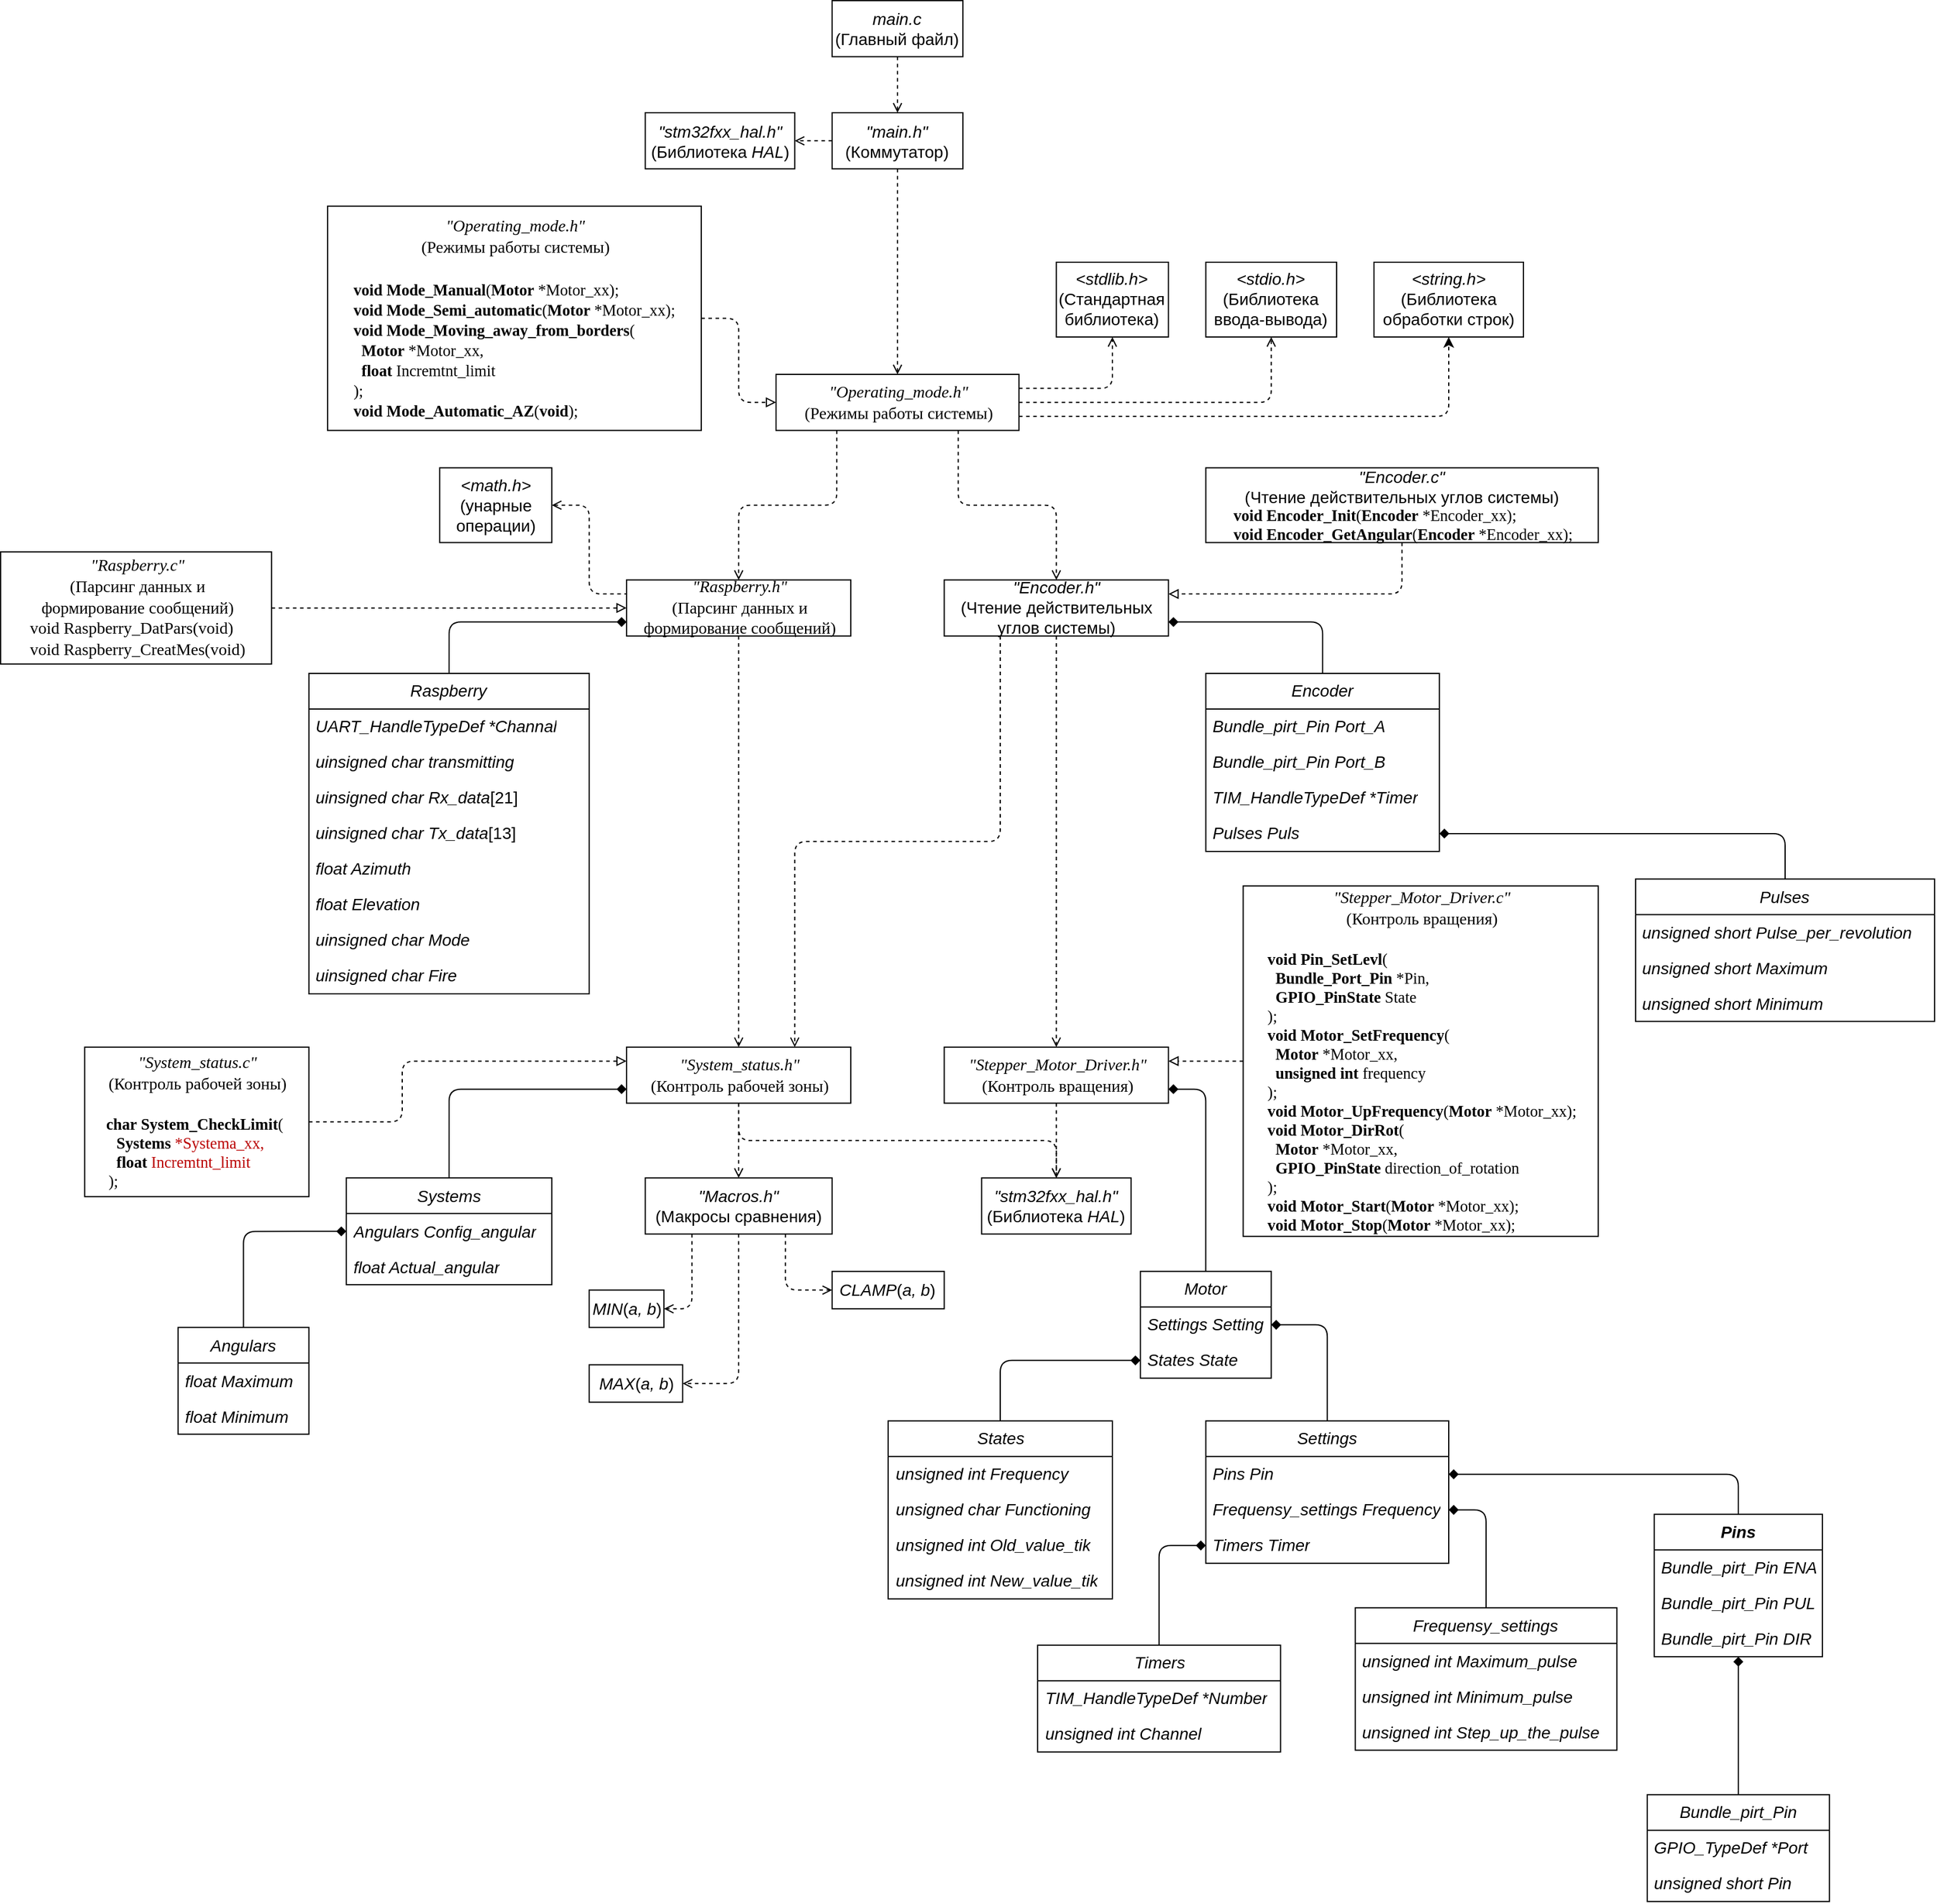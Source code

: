 <mxfile scale="1" border="0" disableSvgWarning="true">
    <diagram id="sN5C_xczEBkzS8yZAXxO" name="Страница — 1">
        <mxGraphModel dx="1212" dy="921" grid="1" gridSize="3.937" guides="1" tooltips="1" connect="1" arrows="1" fold="1" page="1" pageScale="1" pageWidth="3300" pageHeight="4681" background="none" math="0" shadow="0" adaptiveColors="auto">
            <root>
                <mxCell id="0"/>
                <mxCell id="1" parent="0"/>
                <mxCell id="228" style="edgeStyle=none;html=1;entryX=0.5;entryY=0;entryDx=0;entryDy=0;dashed=1;endArrow=open;endFill=0;" edge="1" parent="1" source="57" target="59">
                    <mxGeometry relative="1" as="geometry"/>
                </mxCell>
                <mxCell id="57" value="&lt;i&gt;main.c&lt;/i&gt;&lt;div&gt;(Главный файл)&lt;/div&gt;" style="rounded=0;whiteSpace=wrap;html=1;fontSize=14;fillColor=none;" parent="1" vertex="1">
                    <mxGeometry x="1606.3" y="1716.53" width="110.23" height="47.24" as="geometry"/>
                </mxCell>
                <mxCell id="226" value="" style="edgeStyle=none;html=1;dashed=1;endArrow=open;endFill=0;" edge="1" parent="1" source="59" target="80">
                    <mxGeometry relative="1" as="geometry"/>
                </mxCell>
                <mxCell id="227" style="edgeStyle=none;html=1;entryX=0.5;entryY=0;entryDx=0;entryDy=0;dashed=1;endArrow=open;endFill=0;" edge="1" parent="1" source="59" target="72">
                    <mxGeometry relative="1" as="geometry"/>
                </mxCell>
                <mxCell id="59" value="&lt;i&gt;&quot;main.h&quot;&lt;/i&gt;&lt;div&gt;(Коммутатор)&lt;/div&gt;" style="rounded=0;whiteSpace=wrap;html=1;fontSize=14;fillColor=none;" parent="1" vertex="1">
                    <mxGeometry x="1606.31" y="1811.02" width="110.23" height="47.24" as="geometry"/>
                </mxCell>
                <mxCell id="126" value="" style="edgeStyle=none;html=1;dashed=1;endArrow=open;endFill=0;" parent="1" source="62" target="89" edge="1">
                    <mxGeometry relative="1" as="geometry"/>
                </mxCell>
                <mxCell id="62" value="&lt;span style=&quot;padding: 0px 0px 0px 2px;&quot;&gt;&lt;span style=&quot;font-family: Consolas; white-space: pre;&quot;&gt;&lt;font style=&quot;color: rgb(0, 0, 0);&quot;&gt;&lt;i&gt;&quot;Stepper_Motor_Driver.h&quot;&lt;/i&gt;&lt;/font&gt;&lt;/span&gt;&lt;/span&gt;&lt;div&gt;&lt;span style=&quot;padding: 0px 0px 0px 2px;&quot;&gt;&lt;span style=&quot;font-family: Consolas; white-space: pre;&quot;&gt;&lt;font style=&quot;color: rgb(0, 0, 0);&quot;&gt;(Контроль вращения)&lt;/font&gt;&lt;/span&gt;&lt;/span&gt;&lt;/div&gt;" style="rounded=0;whiteSpace=wrap;html=1;fontSize=14;fontStyle=0;fillColor=none;" parent="1" vertex="1">
                    <mxGeometry x="1700.79" y="2598.42" width="188.97" height="47.24" as="geometry"/>
                </mxCell>
                <mxCell id="127" value="" style="edgeStyle=none;html=1;dashed=1;endArrow=open;endFill=0;" parent="1" source="64" target="62" edge="1">
                    <mxGeometry relative="1" as="geometry"/>
                </mxCell>
                <mxCell id="128" style="edgeStyle=orthogonalEdgeStyle;html=1;entryX=0.75;entryY=0;entryDx=0;entryDy=0;dashed=1;endArrow=open;endFill=0;exitX=0.25;exitY=1;exitDx=0;exitDy=0;" parent="1" source="64" target="68" edge="1">
                    <mxGeometry relative="1" as="geometry"/>
                </mxCell>
                <mxCell id="64" value="&lt;i&gt;&quot;Encoder.h&quot;&lt;/i&gt;&lt;div&gt;(Чтение действительных углов системы)&lt;/div&gt;" style="rounded=0;whiteSpace=wrap;html=1;fontSize=14;fillColor=none;" parent="1" vertex="1">
                    <mxGeometry x="1700.79" y="2204.72" width="188.98" height="47.24" as="geometry"/>
                </mxCell>
                <mxCell id="134" style="edgeStyle=orthogonalEdgeStyle;html=1;entryX=1;entryY=0.5;entryDx=0;entryDy=0;dashed=1;endArrow=open;endFill=0;exitX=0.25;exitY=1;exitDx=0;exitDy=0;" parent="1" source="66" target="131" edge="1">
                    <mxGeometry relative="1" as="geometry"/>
                </mxCell>
                <mxCell id="135" style="edgeStyle=orthogonalEdgeStyle;html=1;entryX=1;entryY=0.5;entryDx=0;entryDy=0;dashed=1;endArrow=open;endFill=0;" parent="1" source="66" target="132" edge="1">
                    <mxGeometry relative="1" as="geometry"/>
                </mxCell>
                <mxCell id="136" style="edgeStyle=orthogonalEdgeStyle;html=1;entryX=0;entryY=0.5;entryDx=0;entryDy=0;dashed=1;endArrow=open;endFill=0;exitX=0.75;exitY=1;exitDx=0;exitDy=0;" parent="1" source="66" target="133" edge="1">
                    <mxGeometry relative="1" as="geometry"/>
                </mxCell>
                <mxCell id="66" value="&lt;i&gt;&quot;Macros.h&quot;&lt;/i&gt;&lt;div&gt;(Макросы сравнения)&lt;/div&gt;" style="rounded=0;whiteSpace=wrap;html=1;fontSize=14;fillColor=none;" parent="1" vertex="1">
                    <mxGeometry x="1448.82" y="2708.65" width="157.48" height="47.25" as="geometry"/>
                </mxCell>
                <mxCell id="124" value="" style="edgeStyle=none;html=1;dashed=1;endArrow=open;endFill=0;" parent="1" source="68" target="66" edge="1">
                    <mxGeometry relative="1" as="geometry"/>
                </mxCell>
                <mxCell id="125" style="edgeStyle=orthogonalEdgeStyle;html=1;entryX=0.5;entryY=0;entryDx=0;entryDy=0;dashed=1;endArrow=open;endFill=0;exitX=0.5;exitY=1;exitDx=0;exitDy=0;" parent="1" source="68" target="89" edge="1">
                    <mxGeometry relative="1" as="geometry"/>
                </mxCell>
                <mxCell id="68" value="&lt;span style=&quot;padding: 0px 0px 0px 2px;&quot;&gt;&lt;span style=&quot;font-family: Consolas; white-space: pre;&quot;&gt;&lt;font style=&quot;color: rgb(0, 0, 0);&quot;&gt;&lt;i&gt;&quot;System_status.h&quot;&lt;/i&gt;&lt;/font&gt;&lt;/span&gt;&lt;/span&gt;&lt;div&gt;&lt;span style=&quot;padding: 0px 0px 0px 2px;&quot;&gt;&lt;span style=&quot;font-family: Consolas; white-space: pre;&quot;&gt;&lt;font style=&quot;color: rgb(0, 0, 0);&quot;&gt;(Контроль рабочей зоны)&lt;/font&gt;&lt;/span&gt;&lt;/span&gt;&lt;/div&gt;" style="rounded=0;whiteSpace=wrap;html=1;fontSize=14;fontStyle=0;fillColor=none;" parent="1" vertex="1">
                    <mxGeometry x="1433.07" y="2598.42" width="188.98" height="47.24" as="geometry"/>
                </mxCell>
                <mxCell id="122" value="" style="edgeStyle=none;html=1;dashed=1;endArrow=open;endFill=0;" parent="1" source="70" target="68" edge="1">
                    <mxGeometry relative="1" as="geometry"/>
                </mxCell>
                <mxCell id="70" value="&lt;span style=&quot;padding: 0px 0px 0px 2px;&quot;&gt;&lt;span style=&quot;font-family: Consolas; white-space: pre;&quot;&gt;&lt;font style=&quot;color: rgb(0, 0, 0);&quot;&gt;&lt;i&gt;&quot;Raspberry.h&quot;&lt;/i&gt;&lt;/font&gt;&lt;/span&gt;&lt;/span&gt;&lt;div&gt;&lt;span style=&quot;padding: 0px 0px 0px 2px;&quot;&gt;&lt;span style=&quot;font-family: Consolas; white-space: pre;&quot;&gt;&lt;font style=&quot;color: rgb(0, 0, 0);&quot;&gt;(Парсинг данных и&lt;/font&gt;&lt;/span&gt;&lt;/span&gt;&lt;/div&gt;&lt;div&gt;&lt;span style=&quot;padding: 0px 0px 0px 2px;&quot;&gt;&lt;span style=&quot;font-family: Consolas; white-space: pre;&quot;&gt;&lt;font style=&quot;color: rgb(0, 0, 0);&quot;&gt;формирование сообщений)&lt;/font&gt;&lt;/span&gt;&lt;/span&gt;&lt;/div&gt;" style="rounded=0;whiteSpace=wrap;html=1;fontSize=14;fontStyle=0;fillColor=none;" parent="1" vertex="1">
                    <mxGeometry x="1433.08" y="2204.72" width="188.97" height="47.24" as="geometry"/>
                </mxCell>
                <mxCell id="220" style="edgeStyle=orthogonalEdgeStyle;html=1;exitX=0.75;exitY=1;exitDx=0;exitDy=0;entryX=0.5;entryY=0;entryDx=0;entryDy=0;dashed=1;endArrow=open;endFill=0;" edge="1" parent="1" source="72" target="64">
                    <mxGeometry relative="1" as="geometry"/>
                </mxCell>
                <mxCell id="221" style="edgeStyle=orthogonalEdgeStyle;html=1;entryX=0.5;entryY=1;entryDx=0;entryDy=0;dashed=1;endArrow=open;endFill=0;" edge="1" parent="1" source="72" target="75">
                    <mxGeometry relative="1" as="geometry"/>
                </mxCell>
                <mxCell id="222" style="edgeStyle=orthogonalEdgeStyle;html=1;exitX=1;exitY=0.25;exitDx=0;exitDy=0;entryX=0.5;entryY=1;entryDx=0;entryDy=0;dashed=1;endArrow=open;endFill=0;" edge="1" parent="1" source="72" target="74">
                    <mxGeometry relative="1" as="geometry"/>
                </mxCell>
                <mxCell id="223" style="edgeStyle=orthogonalEdgeStyle;html=1;exitX=1;exitY=0.75;exitDx=0;exitDy=0;entryX=0.5;entryY=1;entryDx=0;entryDy=0;dashed=1;" edge="1" parent="1" source="72" target="76">
                    <mxGeometry relative="1" as="geometry"/>
                </mxCell>
                <mxCell id="72" value="&lt;span style=&quot;padding: 0px 0px 0px 2px;&quot;&gt;&lt;span style=&quot;font-family: Consolas; white-space: pre;&quot;&gt;&lt;font style=&quot;color: rgb(0, 0, 0);&quot;&gt;&lt;i&gt;&quot;Operating_mode.h&quot;&lt;/i&gt;&lt;/font&gt;&lt;/span&gt;&lt;/span&gt;&lt;div&gt;&lt;span style=&quot;padding: 0px 0px 0px 2px;&quot;&gt;&lt;span style=&quot;font-family: Consolas; white-space: pre;&quot;&gt;&lt;font style=&quot;color: rgb(0, 0, 0);&quot;&gt;(Режимы работы системы)&lt;/font&gt;&lt;/span&gt;&lt;/span&gt;&lt;/div&gt;" style="rounded=0;whiteSpace=wrap;html=1;fontSize=14;fontStyle=0;fillColor=none;" parent="1" vertex="1">
                    <mxGeometry x="1559.05" y="2031.49" width="204.73" height="47.24" as="geometry"/>
                </mxCell>
                <mxCell id="74" value="&lt;i&gt;&amp;lt;stdlib.h&amp;gt;&lt;/i&gt;&lt;div&gt;(Стандартная библиотека)&lt;/div&gt;" style="rounded=0;whiteSpace=wrap;html=1;fontSize=14;fillColor=none;" parent="1" vertex="1">
                    <mxGeometry x="1795.27" y="1937.0" width="94.49" height="62.99" as="geometry"/>
                </mxCell>
                <mxCell id="75" value="&lt;i&gt;&amp;lt;stdio.h&amp;gt;&lt;/i&gt;&lt;div&gt;(Библиотека ввода-вывода)&lt;/div&gt;" style="rounded=0;whiteSpace=wrap;html=1;fontSize=14;fillColor=none;" parent="1" vertex="1">
                    <mxGeometry x="1921.26" y="1937.0" width="110.24" height="62.99" as="geometry"/>
                </mxCell>
                <mxCell id="76" value="&lt;i&gt;&amp;lt;string.h&amp;gt;&lt;/i&gt;&lt;div&gt;(Библиотека обработки строк)&lt;/div&gt;" style="rounded=0;whiteSpace=wrap;html=1;fontSize=14;fillColor=none;" parent="1" vertex="1">
                    <mxGeometry x="2062.99" y="1937.0" width="125.98" height="62.99" as="geometry"/>
                </mxCell>
                <mxCell id="80" value="&lt;i&gt;&quot;stm32fxx_hal.h&quot;&lt;/i&gt;&lt;div&gt;(Библиотека &lt;i&gt;HAL&lt;/i&gt;)&lt;/div&gt;" style="rounded=0;whiteSpace=wrap;html=1;fontSize=14;fillColor=none;" parent="1" vertex="1">
                    <mxGeometry x="1448.82" y="1811.02" width="125.98" height="47.24" as="geometry"/>
                </mxCell>
                <mxCell id="89" value="&lt;i&gt;&quot;stm32fxx_hal.h&quot;&lt;/i&gt;&lt;div&gt;(Библиотека &lt;i&gt;HAL&lt;/i&gt;)&lt;/div&gt;" style="rounded=0;whiteSpace=wrap;html=1;fontSize=14;fillColor=none;" parent="1" vertex="1">
                    <mxGeometry x="1732.29" y="2708.66" width="125.98" height="47.24" as="geometry"/>
                </mxCell>
                <mxCell id="103" style="edgeStyle=orthogonalEdgeStyle;html=1;entryX=0;entryY=0.25;entryDx=0;entryDy=0;dashed=1;startArrow=open;startFill=0;endArrow=none;endFill=0;" parent="1" source="102" target="70" edge="1">
                    <mxGeometry relative="1" as="geometry"/>
                </mxCell>
                <mxCell id="102" value="&lt;i&gt;&amp;lt;math.h&amp;gt;&lt;/i&gt;&lt;div&gt;(унарные операции)&lt;/div&gt;" style="rounded=0;whiteSpace=wrap;html=1;fontSize=14;fillColor=none;" parent="1" vertex="1">
                    <mxGeometry x="1275.59" y="2110.23" width="94.49" height="62.99" as="geometry"/>
                </mxCell>
                <mxCell id="112" style="edgeStyle=orthogonalEdgeStyle;html=1;entryX=0;entryY=0.75;entryDx=0;entryDy=0;exitX=0.5;exitY=0;exitDx=0;exitDy=0;endArrow=diamond;endFill=1;" parent="1" source="107" target="68" edge="1">
                    <mxGeometry relative="1" as="geometry"/>
                </mxCell>
                <mxCell id="107" value="&lt;i&gt;Systems&lt;/i&gt;" style="swimlane;fontStyle=0;childLayout=stackLayout;horizontal=1;startSize=30;horizontalStack=0;resizeParent=1;resizeParentMax=0;resizeLast=0;collapsible=1;marginBottom=0;whiteSpace=wrap;html=1;fontSize=14;fillColor=none;" parent="1" vertex="1">
                    <mxGeometry x="1196.85" y="2708.66" width="173.23" height="90" as="geometry">
                        <mxRectangle x="1212.6" y="2440.94" width="94.488" height="31.496" as="alternateBounds"/>
                    </mxGeometry>
                </mxCell>
                <mxCell id="108" value="Angulars Config_angular" style="text;strokeColor=none;fillColor=none;align=left;verticalAlign=middle;spacingLeft=4;spacingRight=4;overflow=hidden;points=[[0,0.5],[1,0.5]];portConstraint=eastwest;rotatable=0;whiteSpace=wrap;html=1;fontSize=14;fontStyle=2" parent="107" vertex="1">
                    <mxGeometry y="30" width="173.23" height="30" as="geometry"/>
                </mxCell>
                <mxCell id="109" value="float Actual_angular" style="text;strokeColor=none;fillColor=none;align=left;verticalAlign=middle;spacingLeft=4;spacingRight=4;overflow=hidden;points=[[0,0.5],[1,0.5]];portConstraint=eastwest;rotatable=0;whiteSpace=wrap;html=1;fontSize=14;fontStyle=2" parent="107" vertex="1">
                    <mxGeometry y="60" width="173.23" height="30" as="geometry"/>
                </mxCell>
                <mxCell id="171" style="edgeStyle=orthogonalEdgeStyle;html=1;entryX=0;entryY=0.5;entryDx=0;entryDy=0;endArrow=diamond;endFill=1;exitX=0.5;exitY=0;exitDx=0;exitDy=0;" edge="1" parent="1" source="113" target="107">
                    <mxGeometry relative="1" as="geometry"/>
                </mxCell>
                <mxCell id="113" value="&lt;i&gt;Angulars&lt;/i&gt;" style="swimlane;fontStyle=0;childLayout=stackLayout;horizontal=1;startSize=30;horizontalStack=0;resizeParent=1;resizeParentMax=0;resizeLast=0;collapsible=1;marginBottom=0;whiteSpace=wrap;html=1;fontSize=14;fillColor=none;" parent="1" vertex="1">
                    <mxGeometry x="1055.11" y="2834.64" width="110.23" height="90" as="geometry">
                        <mxRectangle x="1070.86" y="2440.94" width="94.488" height="31.496" as="alternateBounds"/>
                    </mxGeometry>
                </mxCell>
                <mxCell id="114" value="float Maximum" style="text;strokeColor=none;fillColor=none;align=left;verticalAlign=middle;spacingLeft=4;spacingRight=4;overflow=hidden;points=[[0,0.5],[1,0.5]];portConstraint=eastwest;rotatable=0;whiteSpace=wrap;html=1;fontSize=14;fontStyle=2" parent="113" vertex="1">
                    <mxGeometry y="30" width="110.23" height="30" as="geometry"/>
                </mxCell>
                <mxCell id="115" value="float Minimum" style="text;strokeColor=none;fillColor=none;align=left;verticalAlign=middle;spacingLeft=4;spacingRight=4;overflow=hidden;points=[[0,0.5],[1,0.5]];portConstraint=eastwest;rotatable=0;whiteSpace=wrap;html=1;fontSize=14;fontStyle=2" parent="113" vertex="1">
                    <mxGeometry y="60" width="110.23" height="30" as="geometry"/>
                </mxCell>
                <mxCell id="121" style="edgeStyle=orthogonalEdgeStyle;html=1;entryX=0;entryY=0.25;entryDx=0;entryDy=0;dashed=1;endArrow=block;endFill=0;" parent="1" source="120" target="68" edge="1">
                    <mxGeometry relative="1" as="geometry">
                        <Array as="points">
                            <mxPoint x="1244" y="2661"/>
                            <mxPoint x="1244" y="2610"/>
                        </Array>
                    </mxGeometry>
                </mxCell>
                <mxCell id="120" value="&lt;span style=&quot;padding: 0px 0px 0px 2px;&quot;&gt;&lt;span style=&quot;font-family: Consolas; white-space: pre;&quot;&gt;&lt;font style=&quot;color: rgb(0, 0, 0);&quot;&gt;&lt;i&gt;&quot;System_status.c&quot;&lt;/i&gt;&lt;/font&gt;&lt;/span&gt;&lt;/span&gt;&lt;div&gt;&lt;span style=&quot;padding: 0px 0px 0px 2px;&quot;&gt;&lt;span style=&quot;font-family: Consolas; white-space: pre;&quot;&gt;&lt;font style=&quot;color: rgb(0, 0, 0);&quot;&gt;(Контроль рабочей зоны)&lt;/font&gt;&lt;/span&gt;&lt;/span&gt;&lt;/div&gt;&lt;div&gt;&lt;span style=&quot;padding: 0px 0px 0px 2px;&quot;&gt;&lt;div style=&quot;font-size: 12px; text-align: justify;&quot;&gt;&lt;span style=&quot;font-family: Consolas; font-size: 10pt; white-space: pre; background-color: transparent; font-weight: bold;&quot;&gt;char&lt;/span&gt;&lt;span style=&quot;font-family: Consolas; font-size: 10pt; white-space: pre; background-color: transparent;&quot;&gt; &lt;/span&gt;&lt;span style=&quot;font-family: Consolas; font-size: 10pt; white-space: pre; background-color: transparent; font-weight: bold;&quot;&gt;System_CheckLimit&lt;/span&gt;&lt;span style=&quot;font-family: Consolas; font-size: 10pt; white-space: pre; background-color: transparent;&quot;&gt;(&lt;/span&gt;&lt;/div&gt;&lt;div style=&quot;font-size: 12px; text-align: justify;&quot;&gt;&lt;span style=&quot;padding: 0px 0px 0px 2px;&quot;&gt;&lt;span style=&quot;font-family: Consolas; font-size: 10pt; white-space: pre;&quot;&gt;&lt;font style=&quot;color: rgb(0, 0, 0);&quot;&gt;&lt;font color=&quot;#000000&quot;&gt;  &lt;/font&gt;&lt;span style=&quot;color: light-dark(rgb(0, 0, 0), rgb(237, 237, 237)); font-weight: bold;&quot;&gt;Systems&lt;/span&gt;&lt;font color=&quot;rgba(0, 0, 0, 0)&quot;&gt; *Systema_xx,&lt;/font&gt;&lt;/font&gt;&lt;/span&gt;&lt;/span&gt;&lt;/div&gt;&lt;div style=&quot;font-size: 12px; text-align: justify;&quot;&gt;&lt;span style=&quot;padding: 0px 0px 0px 2px;&quot;&gt;&lt;span style=&quot;font-family: Consolas; font-size: 10pt; white-space: pre;&quot;&gt;&lt;font style=&quot;color: rgb(0, 0, 0);&quot;&gt;&lt;font color=&quot;#000000&quot;&gt;  &lt;/font&gt;&lt;span style=&quot;color: light-dark(rgb(0, 0, 0), rgb(237, 237, 237)); font-weight: bold;&quot;&gt;float&lt;/span&gt;&lt;font color=&quot;rgba(0, 0, 0, 0)&quot;&gt; Incremtnt_limit&lt;/font&gt;&lt;/font&gt;&lt;/span&gt;&lt;/span&gt;&lt;/div&gt;&lt;div style=&quot;font-size: 12px; text-align: justify;&quot;&gt;&lt;span style=&quot;padding: 0px 0px 0px 2px;&quot;&gt;&lt;span style=&quot;font-family: Consolas; font-size: 10pt; white-space: pre;&quot;&gt;&lt;font style=&quot;color: rgb(0, 0, 0);&quot;&gt;);&lt;/font&gt;&lt;/span&gt;&lt;/span&gt;&lt;/div&gt;&lt;/span&gt;&lt;/div&gt;" style="rounded=0;whiteSpace=wrap;html=1;fontSize=14;fontStyle=0;fillColor=none;" parent="1" vertex="1">
                    <mxGeometry x="976.36" y="2598.42" width="188.98" height="125.99" as="geometry"/>
                </mxCell>
                <mxCell id="131" value="&lt;i&gt;MIN&lt;/i&gt;(&lt;i&gt;a, b&lt;/i&gt;)" style="rounded=0;whiteSpace=wrap;html=1;fontSize=14;fillColor=none;" parent="1" vertex="1">
                    <mxGeometry x="1401.57" y="2803.15" width="63" height="31.49" as="geometry"/>
                </mxCell>
                <mxCell id="132" value="&lt;i&gt;MAX&lt;/i&gt;(&lt;i&gt;a, b&lt;/i&gt;)" style="rounded=0;whiteSpace=wrap;html=1;fontSize=14;fillColor=none;" parent="1" vertex="1">
                    <mxGeometry x="1401.58" y="2866.14" width="78.73" height="31.49" as="geometry"/>
                </mxCell>
                <mxCell id="133" value="&lt;i&gt;CLAMP&lt;/i&gt;(&lt;i&gt;a, b&lt;/i&gt;)" style="rounded=0;whiteSpace=wrap;html=1;fontSize=14;fillColor=none;" parent="1" vertex="1">
                    <mxGeometry x="1606.31" y="2787.4" width="94.48" height="31.49" as="geometry"/>
                </mxCell>
                <mxCell id="138" style="edgeStyle=orthogonalEdgeStyle;html=1;entryX=1;entryY=0.25;entryDx=0;entryDy=0;dashed=1;endArrow=block;endFill=0;exitX=0;exitY=0.5;exitDx=0;exitDy=0;" parent="1" source="137" target="62" edge="1">
                    <mxGeometry relative="1" as="geometry"/>
                </mxCell>
                <mxCell id="137" value="&lt;span style=&quot;padding: 0px 0px 0px 2px;&quot;&gt;&lt;span style=&quot;font-family: Consolas; white-space: pre;&quot;&gt;&lt;font style=&quot;color: rgb(0, 0, 0);&quot;&gt;&lt;i style=&quot;&quot;&gt;&quot;Stepper_Motor_Driver.c&quot;&lt;/i&gt;&lt;/font&gt;&lt;/span&gt;&lt;/span&gt;&lt;div&gt;&lt;span style=&quot;padding: 0px 0px 0px 2px;&quot;&gt;&lt;span style=&quot;font-family: Consolas; white-space: pre;&quot;&gt;&lt;font style=&quot;color: rgb(0, 0, 0);&quot;&gt;(Контроль вращения)&lt;/font&gt;&lt;/span&gt;&lt;/span&gt;&lt;/div&gt;&lt;div&gt;&lt;span style=&quot;padding: 0px 0px 0px 2px;&quot;&gt;&lt;div style=&quot;padding: 0px 0px 0px 2px;&quot;&gt;&lt;div style=&quot;font-family: Consolas; font-size: 10pt; white-space: pre;&quot;&gt;&lt;font style=&quot;color: rgb(0, 0, 0);&quot;&gt;&lt;p style=&quot;text-align: justify; margin: 0px;&quot;&gt;&lt;span style=&quot;font-weight: bold;&quot;&gt;void&lt;/span&gt; &lt;span style=&quot;font-weight: bold;&quot;&gt;Pin_SetLevl&lt;/span&gt;(&lt;/p&gt;&lt;p style=&quot;text-align: justify; margin: 0px;&quot;&gt;&lt;span style=&quot;font-weight: bold;&quot;&gt;  Bundle_Port_Pin&lt;/span&gt; *Pin,&lt;/p&gt;&lt;p style=&quot;text-align: justify; margin: 0px;&quot;&gt;  &lt;span style=&quot;font-weight: bold;&quot;&gt;GPIO_PinState&lt;/span&gt; State&lt;/p&gt;&lt;p style=&quot;text-align: justify; margin: 0px;&quot;&gt;);&lt;/p&gt;&lt;p style=&quot;text-align: justify; margin: 0px;&quot;&gt;&lt;span style=&quot;font-size: 10pt; font-weight: bold;&quot;&gt;void&lt;/span&gt;&lt;span style=&quot;font-size: 10pt;&quot;&gt; &lt;/span&gt;&lt;span style=&quot;font-size: 10pt; font-weight: bold;&quot;&gt;Motor_SetFrequency&lt;/span&gt;&lt;span style=&quot;font-size: 10pt;&quot;&gt;(&lt;/span&gt;&lt;/p&gt;&lt;p style=&quot;text-align: justify; margin: 0px;&quot;&gt;&lt;span style=&quot;font-size: 10pt; font-weight: bold;&quot;&gt;  Motor&lt;/span&gt;&lt;span style=&quot;font-size: 10pt;&quot;&gt; *Motor_xx,&lt;/span&gt;&lt;/p&gt;&lt;p style=&quot;text-align: justify; margin: 0px;&quot;&gt;&lt;span style=&quot;font-size: 10pt;&quot;&gt;  &lt;/span&gt;&lt;span style=&quot;font-size: 10pt; font-weight: bold;&quot;&gt;unsigned&lt;/span&gt;&lt;span style=&quot;font-size: 10pt;&quot;&gt; &lt;/span&gt;&lt;span style=&quot;font-size: 10pt; font-weight: bold;&quot;&gt;int&lt;/span&gt;&lt;span style=&quot;font-size: 10pt;&quot;&gt; frequency&lt;/span&gt;&lt;/p&gt;&lt;p style=&quot;text-align: justify; margin: 0px;&quot;&gt;&lt;span style=&quot;font-size: 10pt;&quot;&gt;);&lt;/span&gt;&lt;/p&gt;&lt;p style=&quot;text-align: justify; margin: 0px;&quot;&gt;&lt;span style=&quot;font-weight: bold;&quot;&gt;void&lt;/span&gt; &lt;span style=&quot;font-weight: bold;&quot;&gt;Motor_UpFrequency&lt;/span&gt;(&lt;span style=&quot;font-weight: bold;&quot;&gt;Motor&lt;/span&gt; *Motor_xx);&lt;/p&gt;&lt;p style=&quot;text-align: justify; margin: 0px;&quot;&gt;&lt;span style=&quot;font-weight: bold;&quot;&gt;void&lt;/span&gt; &lt;span style=&quot;font-weight: bold;&quot;&gt;Motor_DirRot&lt;/span&gt;(&lt;/p&gt;&lt;p style=&quot;text-align: justify; margin: 0px;&quot;&gt;&lt;span style=&quot;font-weight: bold;&quot;&gt;  Motor&lt;/span&gt; *Motor_xx,&lt;/p&gt;&lt;p style=&quot;text-align: justify; margin: 0px;&quot;&gt;  &lt;span style=&quot;font-weight: bold;&quot;&gt;GPIO_PinState&lt;/span&gt; direction_of_rotation&lt;/p&gt;&lt;p style=&quot;text-align: justify; margin: 0px;&quot;&gt;);&lt;/p&gt;&lt;p style=&quot;text-align: justify; margin: 0px;&quot;&gt;&lt;span style=&quot;font-weight: bold;&quot;&gt;void&lt;/span&gt; &lt;span style=&quot;font-weight: bold;&quot;&gt;Motor_Start&lt;/span&gt;(&lt;span style=&quot;font-weight: bold;&quot;&gt;Motor&lt;/span&gt; *Motor_xx);&lt;/p&gt;&lt;p style=&quot;text-align: justify; margin: 0px;&quot;&gt;&lt;span style=&quot;font-weight: bold;&quot;&gt;void&lt;/span&gt; &lt;span style=&quot;font-weight: bold;&quot;&gt;Motor_Stop&lt;/span&gt;(&lt;span style=&quot;font-weight: bold;&quot;&gt;Motor&lt;/span&gt; *Motor_xx);&lt;/p&gt;&lt;/font&gt;&lt;/div&gt;&lt;/div&gt;&lt;/span&gt;&lt;/div&gt;" style="rounded=0;whiteSpace=wrap;html=1;fontSize=14;fontStyle=0;labelBackgroundColor=none;fillColor=none;" parent="1" vertex="1">
                    <mxGeometry x="1952.75" y="2462.6" width="299.21" height="295.28" as="geometry"/>
                </mxCell>
                <mxCell id="142" style="edgeStyle=orthogonalEdgeStyle;html=1;entryX=1;entryY=0.75;entryDx=0;entryDy=0;endArrow=diamond;endFill=1;" parent="1" source="139" target="62" edge="1">
                    <mxGeometry relative="1" as="geometry"/>
                </mxCell>
                <mxCell id="139" value="&lt;i&gt;Motor&lt;/i&gt;" style="swimlane;fontStyle=0;childLayout=stackLayout;horizontal=1;startSize=30;horizontalStack=0;resizeParent=1;resizeParentMax=0;resizeLast=0;collapsible=1;marginBottom=0;whiteSpace=wrap;html=1;fontSize=14;fillColor=none;" parent="1" vertex="1">
                    <mxGeometry x="1866.14" y="2787.4" width="110.23" height="90" as="geometry"/>
                </mxCell>
                <mxCell id="140" value="Settings Setting" style="text;strokeColor=none;fillColor=none;align=left;verticalAlign=middle;spacingLeft=4;spacingRight=4;overflow=hidden;points=[[0,0.5],[1,0.5]];portConstraint=eastwest;rotatable=0;whiteSpace=wrap;html=1;fontSize=14;fontStyle=2" parent="139" vertex="1">
                    <mxGeometry y="30" width="110.23" height="30" as="geometry"/>
                </mxCell>
                <mxCell id="141" value="States State" style="text;strokeColor=none;fillColor=none;align=left;verticalAlign=middle;spacingLeft=4;spacingRight=4;overflow=hidden;points=[[0,0.5],[1,0.5]];portConstraint=eastwest;rotatable=0;whiteSpace=wrap;html=1;fontSize=14;fontStyle=2" parent="139" vertex="1">
                    <mxGeometry y="60" width="110.23" height="30" as="geometry"/>
                </mxCell>
                <mxCell id="172" style="edgeStyle=orthogonalEdgeStyle;html=1;entryX=0;entryY=0.5;entryDx=0;entryDy=0;endArrow=diamond;endFill=1;" edge="1" parent="1" source="145" target="141">
                    <mxGeometry relative="1" as="geometry"/>
                </mxCell>
                <mxCell id="145" value="&lt;i&gt;States&lt;/i&gt;" style="swimlane;fontStyle=0;childLayout=stackLayout;horizontal=1;startSize=30;horizontalStack=0;resizeParent=1;resizeParentMax=0;resizeLast=0;collapsible=1;marginBottom=0;whiteSpace=wrap;html=1;fontSize=14;fillColor=none;" parent="1" vertex="1">
                    <mxGeometry x="1653.54" y="2913.38" width="188.97" height="150" as="geometry">
                        <mxRectangle x="2025.58" y="2673.22" width="78.74" height="31.496" as="alternateBounds"/>
                    </mxGeometry>
                </mxCell>
                <mxCell id="146" value="unsigned int Frequency" style="text;strokeColor=none;fillColor=none;align=left;verticalAlign=middle;spacingLeft=4;spacingRight=4;overflow=hidden;points=[[0,0.5],[1,0.5]];portConstraint=eastwest;rotatable=0;whiteSpace=wrap;html=1;fontSize=14;fontStyle=2" parent="145" vertex="1">
                    <mxGeometry y="30" width="188.97" height="30" as="geometry"/>
                </mxCell>
                <mxCell id="147" value="unsigned char Functioning" style="text;strokeColor=none;fillColor=none;align=left;verticalAlign=middle;spacingLeft=4;spacingRight=4;overflow=hidden;points=[[0,0.5],[1,0.5]];portConstraint=eastwest;rotatable=0;whiteSpace=wrap;html=1;fontSize=14;fontStyle=2" parent="145" vertex="1">
                    <mxGeometry y="60" width="188.97" height="30" as="geometry"/>
                </mxCell>
                <mxCell id="149" value="unsigned int Old_value_tik" style="text;strokeColor=none;fillColor=none;align=left;verticalAlign=middle;spacingLeft=4;spacingRight=4;overflow=hidden;points=[[0,0.5],[1,0.5]];portConstraint=eastwest;rotatable=0;whiteSpace=wrap;html=1;fontSize=14;fontStyle=2" parent="145" vertex="1">
                    <mxGeometry y="90" width="188.97" height="30" as="geometry"/>
                </mxCell>
                <mxCell id="150" value="&lt;span style=&quot;color: rgb(0, 0, 0);&quot;&gt;unsigned int New_value_tik&lt;/span&gt;" style="text;strokeColor=none;fillColor=none;align=left;verticalAlign=middle;spacingLeft=4;spacingRight=4;overflow=hidden;points=[[0,0.5],[1,0.5]];portConstraint=eastwest;rotatable=0;whiteSpace=wrap;html=1;fontSize=14;fontStyle=2" parent="145" vertex="1">
                    <mxGeometry y="120" width="188.97" height="30" as="geometry"/>
                </mxCell>
                <mxCell id="157" style="edgeStyle=orthogonalEdgeStyle;html=1;entryX=1;entryY=0.5;entryDx=0;entryDy=0;endArrow=diamond;endFill=1;" parent="1" source="152" target="140" edge="1">
                    <mxGeometry relative="1" as="geometry"/>
                </mxCell>
                <mxCell id="152" value="&lt;i&gt;Settings&lt;/i&gt;" style="swimlane;fontStyle=0;childLayout=stackLayout;horizontal=1;startSize=30;horizontalStack=0;resizeParent=1;resizeParentMax=0;resizeLast=0;collapsible=1;marginBottom=0;whiteSpace=wrap;html=1;fontSize=14;fillColor=none;" parent="1" vertex="1">
                    <mxGeometry x="1921.26" y="2913.38" width="204.72" height="120" as="geometry"/>
                </mxCell>
                <mxCell id="153" value="Pins Pin" style="text;strokeColor=none;fillColor=none;align=left;verticalAlign=middle;spacingLeft=4;spacingRight=4;overflow=hidden;points=[[0,0.5],[1,0.5]];portConstraint=eastwest;rotatable=0;whiteSpace=wrap;html=1;fontSize=14;fontStyle=2" parent="152" vertex="1">
                    <mxGeometry y="30" width="204.72" height="30" as="geometry"/>
                </mxCell>
                <mxCell id="154" value="Frequensy_settings Frequency" style="text;strokeColor=none;fillColor=none;align=left;verticalAlign=middle;spacingLeft=4;spacingRight=4;overflow=hidden;points=[[0,0.5],[1,0.5]];portConstraint=eastwest;rotatable=0;whiteSpace=wrap;html=1;fontSize=14;fontStyle=2" parent="152" vertex="1">
                    <mxGeometry y="60" width="204.72" height="30" as="geometry"/>
                </mxCell>
                <mxCell id="155" value="Timers Timer" style="text;strokeColor=none;fillColor=none;align=left;verticalAlign=middle;spacingLeft=4;spacingRight=4;overflow=hidden;points=[[0,0.5],[1,0.5]];portConstraint=eastwest;rotatable=0;whiteSpace=wrap;html=1;fontSize=14;fontStyle=2" parent="152" vertex="1">
                    <mxGeometry y="90" width="204.72" height="30" as="geometry"/>
                </mxCell>
                <mxCell id="173" style="edgeStyle=orthogonalEdgeStyle;html=1;entryX=0;entryY=0.5;entryDx=0;entryDy=0;endArrow=diamond;endFill=1;" edge="1" parent="1" source="158" target="155">
                    <mxGeometry relative="1" as="geometry"/>
                </mxCell>
                <mxCell id="158" value="&lt;i&gt;Timers&lt;/i&gt;" style="swimlane;fontStyle=0;childLayout=stackLayout;horizontal=1;startSize=30;horizontalStack=0;resizeParent=1;resizeParentMax=0;resizeLast=0;collapsible=1;marginBottom=0;whiteSpace=wrap;html=1;fontSize=14;fillColor=none;" parent="1" vertex="1">
                    <mxGeometry x="1779.52" y="3102.36" width="204.72" height="90" as="geometry"/>
                </mxCell>
                <mxCell id="159" value="TIM_HandleTypeDef *Number" style="text;strokeColor=none;fillColor=none;align=left;verticalAlign=middle;spacingLeft=4;spacingRight=4;overflow=hidden;points=[[0,0.5],[1,0.5]];portConstraint=eastwest;rotatable=0;whiteSpace=wrap;html=1;fontSize=14;fontStyle=2" parent="158" vertex="1">
                    <mxGeometry y="30" width="204.72" height="30" as="geometry"/>
                </mxCell>
                <mxCell id="160" value="unsigned int Channel" style="text;strokeColor=none;fillColor=none;align=left;verticalAlign=middle;spacingLeft=4;spacingRight=4;overflow=hidden;points=[[0,0.5],[1,0.5]];portConstraint=eastwest;rotatable=0;whiteSpace=wrap;html=1;fontSize=14;fontStyle=2" parent="158" vertex="1">
                    <mxGeometry y="60" width="204.72" height="30" as="geometry"/>
                </mxCell>
                <mxCell id="174" style="edgeStyle=orthogonalEdgeStyle;html=1;entryX=1;entryY=0.5;entryDx=0;entryDy=0;endArrow=diamond;endFill=1;" edge="1" parent="1" source="163" target="154">
                    <mxGeometry relative="1" as="geometry"/>
                </mxCell>
                <mxCell id="163" value="&lt;span style=&quot;color: rgb(0, 0, 0); font-style: italic; text-align: left;&quot;&gt;Frequensy_settings&lt;/span&gt;" style="swimlane;fontStyle=0;childLayout=stackLayout;horizontal=1;startSize=30;horizontalStack=0;resizeParent=1;resizeParentMax=0;resizeLast=0;collapsible=1;marginBottom=0;whiteSpace=wrap;html=1;fontSize=14;fillColor=none;" parent="1" vertex="1">
                    <mxGeometry x="2047.24" y="3070.86" width="220.47" height="120" as="geometry"/>
                </mxCell>
                <mxCell id="164" value="unsigned int Maximum_pulse" style="text;strokeColor=none;fillColor=none;align=left;verticalAlign=middle;spacingLeft=4;spacingRight=4;overflow=hidden;points=[[0,0.5],[1,0.5]];portConstraint=eastwest;rotatable=0;whiteSpace=wrap;html=1;fontSize=14;fontStyle=2" parent="163" vertex="1">
                    <mxGeometry y="30" width="220.47" height="30" as="geometry"/>
                </mxCell>
                <mxCell id="165" value="unsigned int&amp;nbsp;&lt;span style=&quot;color: rgb(0, 0, 0);&quot;&gt;Minimum_pulse&lt;/span&gt;" style="text;strokeColor=none;fillColor=none;align=left;verticalAlign=middle;spacingLeft=4;spacingRight=4;overflow=hidden;points=[[0,0.5],[1,0.5]];portConstraint=eastwest;rotatable=0;whiteSpace=wrap;html=1;fontSize=14;fontStyle=2" parent="163" vertex="1">
                    <mxGeometry y="60" width="220.47" height="30" as="geometry"/>
                </mxCell>
                <mxCell id="167" value="&lt;span style=&quot;color: rgb(0, 0, 0);&quot;&gt;unsigned int Step_up_the&lt;/span&gt;&lt;span style=&quot;color: rgb(0, 0, 0);&quot;&gt;_pulse&lt;/span&gt;" style="text;strokeColor=none;fillColor=none;align=left;verticalAlign=middle;spacingLeft=4;spacingRight=4;overflow=hidden;points=[[0,0.5],[1,0.5]];portConstraint=eastwest;rotatable=0;whiteSpace=wrap;html=1;fontSize=14;fontStyle=2" parent="163" vertex="1">
                    <mxGeometry y="90" width="220.47" height="30" as="geometry"/>
                </mxCell>
                <mxCell id="180" style="edgeStyle=orthogonalEdgeStyle;html=1;entryX=1;entryY=0.5;entryDx=0;entryDy=0;endArrow=diamond;endFill=1;" edge="1" parent="1" source="176" target="153">
                    <mxGeometry relative="1" as="geometry"/>
                </mxCell>
                <mxCell id="176" value="&lt;span style=&quot;color: rgb(0, 0, 0); font-style: italic; text-align: left;&quot;&gt;Pins&lt;/span&gt;" style="swimlane;fontStyle=1;childLayout=stackLayout;horizontal=1;startSize=30;horizontalStack=0;resizeParent=1;resizeParentMax=0;resizeLast=0;collapsible=1;marginBottom=0;whiteSpace=wrap;html=1;fontSize=14;fillColor=none;" vertex="1" parent="1">
                    <mxGeometry x="2299.21" y="2992.12" width="141.73" height="120" as="geometry"/>
                </mxCell>
                <mxCell id="177" value="Bundle_pirt_Pin ENA" style="text;strokeColor=none;fillColor=none;align=left;verticalAlign=middle;spacingLeft=4;spacingRight=4;overflow=hidden;points=[[0,0.5],[1,0.5]];portConstraint=eastwest;rotatable=0;whiteSpace=wrap;html=1;fontSize=14;fontStyle=2" vertex="1" parent="176">
                    <mxGeometry y="30" width="141.73" height="30" as="geometry"/>
                </mxCell>
                <mxCell id="178" value="&lt;span style=&quot;color: rgb(0, 0, 0);&quot;&gt;Bundle_pirt_Pin PUL&lt;/span&gt;" style="text;strokeColor=none;fillColor=none;align=left;verticalAlign=middle;spacingLeft=4;spacingRight=4;overflow=hidden;points=[[0,0.5],[1,0.5]];portConstraint=eastwest;rotatable=0;whiteSpace=wrap;html=1;fontSize=14;fontStyle=2" vertex="1" parent="176">
                    <mxGeometry y="60" width="141.73" height="30" as="geometry"/>
                </mxCell>
                <mxCell id="179" value="&lt;span style=&quot;color: rgb(0, 0, 0);&quot;&gt;Bundle_pirt_Pin DIR&lt;/span&gt;" style="text;strokeColor=none;fillColor=none;align=left;verticalAlign=middle;spacingLeft=4;spacingRight=4;overflow=hidden;points=[[0,0.5],[1,0.5]];portConstraint=eastwest;rotatable=0;whiteSpace=wrap;html=1;fontSize=14;fontStyle=2" vertex="1" parent="176">
                    <mxGeometry y="90" width="141.73" height="30" as="geometry"/>
                </mxCell>
                <mxCell id="186" value="" style="edgeStyle=none;html=1;endArrow=diamond;endFill=1;" edge="1" parent="1" source="182" target="179">
                    <mxGeometry relative="1" as="geometry"/>
                </mxCell>
                <mxCell id="182" value="&lt;span style=&quot;color: rgb(0, 0, 0); font-style: italic; font-weight: 400; text-align: left;&quot;&gt;Bundle_pirt_Pin&lt;/span&gt;" style="swimlane;fontStyle=1;childLayout=stackLayout;horizontal=1;startSize=30;horizontalStack=0;resizeParent=1;resizeParentMax=0;resizeLast=0;collapsible=1;marginBottom=0;whiteSpace=wrap;html=1;fontSize=14;fillColor=none;" vertex="1" parent="1">
                    <mxGeometry x="2293.31" y="3228.34" width="153.54" height="90" as="geometry"/>
                </mxCell>
                <mxCell id="183" value="GPIO_TypeDef *Port" style="text;strokeColor=none;fillColor=none;align=left;verticalAlign=middle;spacingLeft=4;spacingRight=4;overflow=hidden;points=[[0,0.5],[1,0.5]];portConstraint=eastwest;rotatable=0;whiteSpace=wrap;html=1;fontSize=14;fontStyle=2" vertex="1" parent="182">
                    <mxGeometry y="30" width="153.54" height="30" as="geometry"/>
                </mxCell>
                <mxCell id="184" value="&lt;span style=&quot;color: rgb(0, 0, 0);&quot;&gt;unsigned short Pin&lt;/span&gt;" style="text;strokeColor=none;fillColor=none;align=left;verticalAlign=middle;spacingLeft=4;spacingRight=4;overflow=hidden;points=[[0,0.5],[1,0.5]];portConstraint=eastwest;rotatable=0;whiteSpace=wrap;html=1;fontSize=14;fontStyle=2" vertex="1" parent="182">
                    <mxGeometry y="60" width="153.54" height="30" as="geometry"/>
                </mxCell>
                <mxCell id="197" style="edgeStyle=orthogonalEdgeStyle;html=1;entryX=0;entryY=0.75;entryDx=0;entryDy=0;exitX=0.5;exitY=0;exitDx=0;exitDy=0;endArrow=diamond;endFill=1;" edge="1" parent="1" source="188" target="70">
                    <mxGeometry relative="1" as="geometry"/>
                </mxCell>
                <mxCell id="188" value="&lt;i&gt;Raspberry&lt;/i&gt;" style="swimlane;fontStyle=0;childLayout=stackLayout;horizontal=1;startSize=30;horizontalStack=0;resizeParent=1;resizeParentMax=0;resizeLast=0;collapsible=1;marginBottom=0;whiteSpace=wrap;html=1;fontSize=14;fillColor=none;" vertex="1" parent="1">
                    <mxGeometry x="1165.36" y="2283.46" width="236.22" height="270" as="geometry">
                        <mxRectangle x="1212.6" y="2440.94" width="94.488" height="31.496" as="alternateBounds"/>
                    </mxGeometry>
                </mxCell>
                <mxCell id="189" value="UART_HandleTypeDef *Channal" style="text;strokeColor=none;fillColor=none;align=left;verticalAlign=middle;spacingLeft=4;spacingRight=4;overflow=hidden;points=[[0,0.5],[1,0.5]];portConstraint=eastwest;rotatable=0;whiteSpace=wrap;html=1;fontSize=14;fontStyle=2" vertex="1" parent="188">
                    <mxGeometry y="30" width="236.22" height="30" as="geometry"/>
                </mxCell>
                <mxCell id="190" value="uinsigned char transmitting" style="text;strokeColor=none;fillColor=none;align=left;verticalAlign=middle;spacingLeft=4;spacingRight=4;overflow=hidden;points=[[0,0.5],[1,0.5]];portConstraint=eastwest;rotatable=0;whiteSpace=wrap;html=1;fontSize=14;fontStyle=2" vertex="1" parent="188">
                    <mxGeometry y="60" width="236.22" height="30" as="geometry"/>
                </mxCell>
                <mxCell id="196" value="&lt;span style=&quot;color: rgb(0, 0, 0);&quot;&gt;uinsigned char Rx_data&lt;span style=&quot;font-style: normal;&quot;&gt;[21]&lt;/span&gt;&lt;/span&gt;" style="text;strokeColor=none;fillColor=none;align=left;verticalAlign=middle;spacingLeft=4;spacingRight=4;overflow=hidden;points=[[0,0.5],[1,0.5]];portConstraint=eastwest;rotatable=0;whiteSpace=wrap;html=1;fontSize=14;fontStyle=2" vertex="1" parent="188">
                    <mxGeometry y="90" width="236.22" height="30" as="geometry"/>
                </mxCell>
                <mxCell id="195" value="&lt;span style=&quot;color: rgb(0, 0, 0);&quot;&gt;uinsigned char Tx_data&lt;/span&gt;&lt;span style=&quot;font-style: normal;&quot;&gt;[13]&lt;/span&gt;" style="text;strokeColor=none;fillColor=none;align=left;verticalAlign=middle;spacingLeft=4;spacingRight=4;overflow=hidden;points=[[0,0.5],[1,0.5]];portConstraint=eastwest;rotatable=0;whiteSpace=wrap;html=1;fontSize=14;fontStyle=2" vertex="1" parent="188">
                    <mxGeometry y="120" width="236.22" height="30" as="geometry"/>
                </mxCell>
                <mxCell id="194" value="float Azimuth" style="text;strokeColor=none;fillColor=none;align=left;verticalAlign=middle;spacingLeft=4;spacingRight=4;overflow=hidden;points=[[0,0.5],[1,0.5]];portConstraint=eastwest;rotatable=0;whiteSpace=wrap;html=1;fontSize=14;fontStyle=2" vertex="1" parent="188">
                    <mxGeometry y="150" width="236.22" height="30" as="geometry"/>
                </mxCell>
                <mxCell id="193" value="float Elevation" style="text;strokeColor=none;fillColor=none;align=left;verticalAlign=middle;spacingLeft=4;spacingRight=4;overflow=hidden;points=[[0,0.5],[1,0.5]];portConstraint=eastwest;rotatable=0;whiteSpace=wrap;html=1;fontSize=14;fontStyle=2" vertex="1" parent="188">
                    <mxGeometry y="180" width="236.22" height="30" as="geometry"/>
                </mxCell>
                <mxCell id="192" value="&lt;span style=&quot;color: rgb(0, 0, 0);&quot;&gt;uinsigned char Mode&lt;/span&gt;" style="text;strokeColor=none;fillColor=none;align=left;verticalAlign=middle;spacingLeft=4;spacingRight=4;overflow=hidden;points=[[0,0.5],[1,0.5]];portConstraint=eastwest;rotatable=0;whiteSpace=wrap;html=1;fontSize=14;fontStyle=2" vertex="1" parent="188">
                    <mxGeometry y="210" width="236.22" height="30" as="geometry"/>
                </mxCell>
                <mxCell id="191" value="&lt;span style=&quot;color: rgb(0, 0, 0);&quot;&gt;uinsigned char Fire&lt;/span&gt;" style="text;strokeColor=none;fillColor=none;align=left;verticalAlign=middle;spacingLeft=4;spacingRight=4;overflow=hidden;points=[[0,0.5],[1,0.5]];portConstraint=eastwest;rotatable=0;whiteSpace=wrap;html=1;fontSize=14;fontStyle=2" vertex="1" parent="188">
                    <mxGeometry y="240" width="236.22" height="30" as="geometry"/>
                </mxCell>
                <mxCell id="200" style="edgeStyle=none;html=1;entryX=0;entryY=0.5;entryDx=0;entryDy=0;endArrow=block;endFill=0;dashed=1;" edge="1" parent="1" source="198" target="70">
                    <mxGeometry relative="1" as="geometry"/>
                </mxCell>
                <mxCell id="198" value="&lt;span style=&quot;padding: 0px 0px 0px 2px;&quot;&gt;&lt;span style=&quot;font-family: Consolas; white-space: pre;&quot;&gt;&lt;font style=&quot;color: rgb(0, 0, 0);&quot;&gt;&lt;i&gt;&quot;Raspberry.c&quot;&lt;/i&gt;&lt;/font&gt;&lt;/span&gt;&lt;/span&gt;&lt;div&gt;&lt;span style=&quot;padding: 0px 0px 0px 2px;&quot;&gt;&lt;span style=&quot;font-family: Consolas; white-space: pre;&quot;&gt;&lt;font style=&quot;color: rgb(0, 0, 0);&quot;&gt;(Парсинг данных и&lt;/font&gt;&lt;/span&gt;&lt;/span&gt;&lt;/div&gt;&lt;div&gt;&lt;span style=&quot;padding: 0px 0px 0px 2px;&quot;&gt;&lt;span style=&quot;font-family: Consolas; white-space: pre;&quot;&gt;&lt;font style=&quot;color: rgb(0, 0, 0);&quot;&gt;формирование сообщений)&lt;/font&gt;&lt;/span&gt;&lt;/span&gt;&lt;/div&gt;&lt;div style=&quot;text-align: justify;&quot;&gt;&lt;span style=&quot;padding: 0px 0px 0px 2px;&quot;&gt;&lt;span style=&quot;font-family: Consolas; white-space: pre;&quot;&gt;&lt;font style=&quot;color: rgb(0, 0, 0);&quot;&gt;void Raspberry_DatPars(void)&lt;/font&gt;&lt;/span&gt;&lt;/span&gt;&lt;/div&gt;&lt;div style=&quot;text-align: justify;&quot;&gt;&lt;span style=&quot;padding: 0px 0px 0px 2px;&quot;&gt;&lt;span style=&quot;font-family: Consolas; white-space: pre;&quot;&gt;&lt;font style=&quot;color: rgb(0, 0, 0);&quot;&gt;void Raspberry_CreatMes(void)&lt;/font&gt;&lt;/span&gt;&lt;/span&gt;&lt;/div&gt;" style="rounded=0;whiteSpace=wrap;html=1;fontSize=14;fontStyle=0;fillColor=none;" vertex="1" parent="1">
                    <mxGeometry x="905.51" y="2181.1" width="228.34" height="94.49" as="geometry"/>
                </mxCell>
                <mxCell id="209" style="edgeStyle=orthogonalEdgeStyle;html=1;entryX=1;entryY=0.25;entryDx=0;entryDy=0;dashed=1;endArrow=block;endFill=0;exitX=0.5;exitY=1;exitDx=0;exitDy=0;" edge="1" parent="1" source="201" target="64">
                    <mxGeometry relative="1" as="geometry"/>
                </mxCell>
                <mxCell id="201" value="&lt;i&gt;&lt;font style=&quot;color: rgb(0, 0, 0);&quot;&gt;&quot;Encoder.c&quot;&lt;/font&gt;&lt;/i&gt;&lt;div&gt;&lt;font style=&quot;color: rgb(0, 0, 0);&quot;&gt;(Чтение действительных углов системы)&lt;/font&gt;&lt;/div&gt;&lt;div&gt;&lt;div style=&quot;padding: 0px 0px 0px 2px;&quot;&gt;&lt;div style=&quot;font-family: Consolas; font-size: 10pt; white-space: pre;&quot;&gt;&lt;p style=&quot;text-align: justify; margin: 0px;&quot;&gt;&lt;font style=&quot;color: rgb(0, 0, 0);&quot;&gt;&lt;span style=&quot;font-weight: bold;&quot;&gt;void&lt;/span&gt; &lt;span style=&quot;font-weight: bold;&quot;&gt;Encoder_Init&lt;/span&gt;(&lt;span style=&quot;font-weight: bold;&quot;&gt;Encoder&lt;/span&gt; *Encoder_xx);&lt;/font&gt;&lt;/p&gt;&lt;p style=&quot;text-align: justify; margin: 0px;&quot;&gt;&lt;font style=&quot;color: rgb(0, 0, 0);&quot;&gt;&lt;span style=&quot;font-weight: bold;&quot;&gt;void&lt;/span&gt; &lt;span style=&quot;font-weight: bold;&quot;&gt;Encoder_GetAngular&lt;/span&gt;(&lt;span style=&quot;font-weight: bold;&quot;&gt;Encoder&lt;/span&gt; *Encoder_xx);&lt;/font&gt;&lt;/p&gt;&lt;/div&gt;&lt;/div&gt;&lt;/div&gt;" style="rounded=0;whiteSpace=wrap;html=1;fontSize=14;fillColor=none;labelBackgroundColor=none;" vertex="1" parent="1">
                    <mxGeometry x="1921.26" y="2110.23" width="330.71" height="62.99" as="geometry"/>
                </mxCell>
                <mxCell id="208" style="edgeStyle=orthogonalEdgeStyle;html=1;entryX=1;entryY=0.75;entryDx=0;entryDy=0;endArrow=diamond;endFill=1;exitX=0.5;exitY=0;exitDx=0;exitDy=0;" edge="1" parent="1" source="203" target="64">
                    <mxGeometry relative="1" as="geometry"/>
                </mxCell>
                <mxCell id="203" value="&lt;i&gt;Encoder&lt;/i&gt;" style="swimlane;fontStyle=0;childLayout=stackLayout;horizontal=1;startSize=30;horizontalStack=0;resizeParent=1;resizeParentMax=0;resizeLast=0;collapsible=1;marginBottom=0;whiteSpace=wrap;html=1;fontSize=14;fillColor=none;" vertex="1" parent="1">
                    <mxGeometry x="1921.26" y="2283.46" width="196.85" height="150" as="geometry"/>
                </mxCell>
                <mxCell id="204" value="&lt;span style=&quot;color: rgb(0, 0, 0);&quot;&gt;Bundle_pirt_Pin Port_A&lt;/span&gt;" style="text;strokeColor=none;fillColor=none;align=left;verticalAlign=middle;spacingLeft=4;spacingRight=4;overflow=hidden;points=[[0,0.5],[1,0.5]];portConstraint=eastwest;rotatable=0;whiteSpace=wrap;html=1;fontSize=14;fontStyle=2" vertex="1" parent="203">
                    <mxGeometry y="30" width="196.85" height="30" as="geometry"/>
                </mxCell>
                <mxCell id="207" value="&lt;span style=&quot;color: rgb(0, 0, 0);&quot;&gt;Bundle_pirt_Pin Port_B&lt;/span&gt;" style="text;strokeColor=none;fillColor=none;align=left;verticalAlign=middle;spacingLeft=4;spacingRight=4;overflow=hidden;points=[[0,0.5],[1,0.5]];portConstraint=eastwest;rotatable=0;whiteSpace=wrap;html=1;fontSize=14;fontStyle=2" vertex="1" parent="203">
                    <mxGeometry y="60" width="196.85" height="30" as="geometry"/>
                </mxCell>
                <mxCell id="206" value="TIM_HandleTypeDef *Timer" style="text;strokeColor=none;fillColor=none;align=left;verticalAlign=middle;spacingLeft=4;spacingRight=4;overflow=hidden;points=[[0,0.5],[1,0.5]];portConstraint=eastwest;rotatable=0;whiteSpace=wrap;html=1;fontSize=14;fontStyle=2" vertex="1" parent="203">
                    <mxGeometry y="90" width="196.85" height="30" as="geometry"/>
                </mxCell>
                <mxCell id="205" value="Pulses Puls" style="text;strokeColor=none;fillColor=none;align=left;verticalAlign=middle;spacingLeft=4;spacingRight=4;overflow=hidden;points=[[0,0.5],[1,0.5]];portConstraint=eastwest;rotatable=0;whiteSpace=wrap;html=1;fontSize=14;fontStyle=2" vertex="1" parent="203">
                    <mxGeometry y="120" width="196.85" height="30" as="geometry"/>
                </mxCell>
                <mxCell id="215" style="edgeStyle=orthogonalEdgeStyle;html=1;entryX=1;entryY=0.5;entryDx=0;entryDy=0;endArrow=diamond;endFill=1;" edge="1" parent="1" source="210" target="205">
                    <mxGeometry relative="1" as="geometry"/>
                </mxCell>
                <mxCell id="210" value="&lt;span style=&quot;color: rgb(0, 0, 0); font-style: italic; text-align: left;&quot;&gt;Pulses&lt;/span&gt;" style="swimlane;fontStyle=0;childLayout=stackLayout;horizontal=1;startSize=30;horizontalStack=0;resizeParent=1;resizeParentMax=0;resizeLast=0;collapsible=1;marginBottom=0;whiteSpace=wrap;html=1;fontSize=14;fillColor=none;" vertex="1" parent="1">
                    <mxGeometry x="2283.46" y="2456.69" width="251.97" height="120" as="geometry"/>
                </mxCell>
                <mxCell id="211" value="&lt;span style=&quot;color: rgb(0, 0, 0);&quot;&gt;unsigned short Pulse_per_revolution&lt;/span&gt;" style="text;strokeColor=none;fillColor=none;align=left;verticalAlign=middle;spacingLeft=4;spacingRight=4;overflow=hidden;points=[[0,0.5],[1,0.5]];portConstraint=eastwest;rotatable=0;whiteSpace=wrap;html=1;fontSize=14;fontStyle=2" vertex="1" parent="210">
                    <mxGeometry y="30" width="251.97" height="30" as="geometry"/>
                </mxCell>
                <mxCell id="212" value="&lt;span style=&quot;color: rgb(0, 0, 0);&quot;&gt;unsigned short Maximum&lt;/span&gt;" style="text;strokeColor=none;fillColor=none;align=left;verticalAlign=middle;spacingLeft=4;spacingRight=4;overflow=hidden;points=[[0,0.5],[1,0.5]];portConstraint=eastwest;rotatable=0;whiteSpace=wrap;html=1;fontSize=14;fontStyle=2" vertex="1" parent="210">
                    <mxGeometry y="60" width="251.97" height="30" as="geometry"/>
                </mxCell>
                <mxCell id="213" value="&lt;span style=&quot;color: rgb(0, 0, 0);&quot;&gt;unsigned short Minimum&lt;/span&gt;" style="text;strokeColor=none;fillColor=none;align=left;verticalAlign=middle;spacingLeft=4;spacingRight=4;overflow=hidden;points=[[0,0.5],[1,0.5]];portConstraint=eastwest;rotatable=0;whiteSpace=wrap;html=1;fontSize=14;fontStyle=2" vertex="1" parent="210">
                    <mxGeometry y="90" width="251.97" height="30" as="geometry"/>
                </mxCell>
                <mxCell id="219" style="edgeStyle=orthogonalEdgeStyle;html=1;exitX=0.25;exitY=1;exitDx=0;exitDy=0;entryX=0.5;entryY=0;entryDx=0;entryDy=0;endArrow=open;endFill=0;dashed=1;" edge="1" parent="1" source="72" target="70">
                    <mxGeometry relative="1" as="geometry"/>
                </mxCell>
                <mxCell id="225" style="edgeStyle=orthogonalEdgeStyle;html=1;entryX=0;entryY=0.5;entryDx=0;entryDy=0;dashed=1;endArrow=block;endFill=0;" edge="1" parent="1" source="224" target="72">
                    <mxGeometry relative="1" as="geometry"/>
                </mxCell>
                <mxCell id="224" value="&lt;span style=&quot;padding: 0px 0px 0px 2px;&quot;&gt;&lt;span style=&quot;font-family: Consolas; white-space: pre;&quot;&gt;&lt;font style=&quot;&quot;&gt;&lt;i&gt;&quot;Operating_mode.h&quot;&lt;/i&gt;&lt;/font&gt;&lt;/span&gt;&lt;/span&gt;&lt;div&gt;&lt;span style=&quot;padding: 0px 0px 0px 2px;&quot;&gt;&lt;span style=&quot;font-family: Consolas; white-space: pre;&quot;&gt;&lt;font style=&quot;&quot;&gt;(Режимы работы системы)&lt;/font&gt;&lt;/span&gt;&lt;/span&gt;&lt;/div&gt;&lt;div&gt;&lt;span style=&quot;padding: 0px 0px 0px 2px;&quot;&gt;&lt;span style=&quot;font-family: Consolas; white-space: pre;&quot;&gt;&lt;font style=&quot;&quot;&gt;&lt;br&gt;&lt;/font&gt;&lt;/span&gt;&lt;/span&gt;&lt;/div&gt;&lt;div style=&quot;text-align: left;&quot;&gt;&lt;font style=&quot;&quot;&gt;&lt;span style=&quot;font-family: Consolas; font-size: 10pt; white-space: pre; font-weight: bold;&quot;&gt;void&lt;/span&gt;&lt;span style=&quot;font-family: Consolas; font-size: 10pt; white-space: pre;&quot;&gt; &lt;/span&gt;&lt;span style=&quot;font-family: Consolas; font-size: 10pt; white-space: pre; font-weight: bold;&quot;&gt;Mode_Manual&lt;/span&gt;&lt;span style=&quot;font-family: Consolas; font-size: 10pt; white-space: pre;&quot;&gt;(&lt;/span&gt;&lt;span style=&quot;font-family: Consolas; font-size: 10pt; white-space: pre; font-weight: bold;&quot;&gt;Motor&lt;/span&gt;&lt;span style=&quot;font-family: Consolas; font-size: 10pt; white-space: pre;&quot;&gt; &lt;/span&gt;&lt;span style=&quot;font-family: Consolas; font-size: 10pt; white-space: pre;&quot;&gt;*&lt;/span&gt;&lt;span style=&quot;font-family: Consolas; font-size: 10pt; white-space: pre;&quot;&gt;Motor_xx&lt;/span&gt;&lt;span style=&quot;font-family: Consolas; font-size: 10pt; white-space: pre;&quot;&gt;)&lt;/span&gt;&lt;span style=&quot;font-family: Consolas; font-size: 10pt; white-space: pre;&quot;&gt;;&lt;/span&gt;&lt;/font&gt;&lt;/div&gt;&lt;div style=&quot;text-align: left;&quot;&gt;&lt;font style=&quot;&quot;&gt;&lt;span style=&quot;font-family: Consolas; font-size: 10pt; white-space: pre; font-weight: bold;&quot;&gt;void&lt;/span&gt;&lt;span style=&quot;font-family: Consolas; font-size: 10pt; white-space: pre;&quot;&gt; &lt;/span&gt;&lt;span style=&quot;font-family: Consolas; font-size: 10pt; white-space: pre; font-weight: bold;&quot;&gt;Mode_Semi_automatic&lt;/span&gt;&lt;span style=&quot;font-family: Consolas; font-size: 10pt; white-space: pre;&quot;&gt;(&lt;/span&gt;&lt;span style=&quot;font-family: Consolas; font-size: 10pt; white-space: pre; font-weight: bold;&quot;&gt;Motor&lt;/span&gt;&lt;span style=&quot;font-family: Consolas; font-size: 10pt; white-space: pre;&quot;&gt; &lt;/span&gt;&lt;span style=&quot;font-family: Consolas; font-size: 10pt; white-space: pre;&quot;&gt;*&lt;/span&gt;&lt;span style=&quot;font-family: Consolas; font-size: 10pt; white-space: pre;&quot;&gt;Motor_xx&lt;/span&gt;&lt;span style=&quot;font-family: Consolas; font-size: 10pt; white-space: pre;&quot;&gt;)&lt;/span&gt;&lt;span style=&quot;font-family: Consolas; font-size: 10pt; white-space: pre;&quot;&gt;;&lt;/span&gt;&lt;/font&gt;&lt;/div&gt;&lt;div style=&quot;text-align: left;&quot;&gt;&lt;font style=&quot;&quot;&gt;&lt;span style=&quot;font-family: Consolas; font-size: 10pt; white-space: pre; font-weight: bold;&quot;&gt;void&lt;/span&gt;&lt;span style=&quot;font-family: Consolas; font-size: 10pt; white-space: pre;&quot;&gt; &lt;/span&gt;&lt;span style=&quot;font-family: Consolas; font-size: 10pt; white-space: pre; font-weight: bold;&quot;&gt;Mode_Moving_away_from_borders&lt;/span&gt;&lt;span style=&quot;font-family: Consolas; font-size: 10pt; white-space: pre;&quot;&gt;(&lt;/span&gt;&lt;/font&gt;&lt;/div&gt;&lt;div style=&quot;text-align: left;&quot;&gt;&lt;font style=&quot;&quot;&gt;&lt;span style=&quot;font-family: Consolas; font-size: 10pt; white-space: pre; font-weight: bold;&quot;&gt;  Motor&lt;/span&gt;&lt;span style=&quot;font-family: Consolas; font-size: 10pt; white-space: pre;&quot;&gt; &lt;/span&gt;&lt;span style=&quot;font-family: Consolas; font-size: 10pt; white-space: pre;&quot;&gt;*&lt;/span&gt;&lt;span style=&quot;font-family: Consolas; font-size: 10pt; white-space: pre;&quot;&gt;Motor_xx&lt;/span&gt;&lt;span style=&quot;font-family: Consolas; font-size: 10pt; white-space: pre;&quot;&gt;,&lt;/span&gt;&lt;/font&gt;&lt;/div&gt;&lt;div style=&quot;text-align: left;&quot;&gt;&lt;font style=&quot;&quot;&gt;&lt;span style=&quot;font-family: Consolas; font-size: 10pt; white-space: pre;&quot;&gt;  &lt;/span&gt;&lt;span style=&quot;font-family: Consolas; font-size: 10pt; white-space: pre; font-weight: bold;&quot;&gt;float&lt;/span&gt;&lt;span style=&quot;font-family: Consolas; font-size: 10pt; white-space: pre;&quot;&gt; &lt;/span&gt;&lt;span style=&quot;font-family: Consolas; font-size: 10pt; white-space: pre;&quot;&gt;Incremtnt_limit&lt;/span&gt;&lt;/font&gt;&lt;/div&gt;&lt;div style=&quot;text-align: left;&quot;&gt;&lt;font style=&quot;&quot;&gt;&lt;span style=&quot;font-family: Consolas; font-size: 10pt; white-space: pre;&quot;&gt;)&lt;/span&gt;&lt;span style=&quot;font-family: Consolas; font-size: 10pt; white-space: pre;&quot;&gt;;&lt;/span&gt;&lt;/font&gt;&lt;/div&gt;&lt;div style=&quot;text-align: left;&quot;&gt;&lt;font style=&quot;&quot;&gt;&lt;span style=&quot;font-family: Consolas; font-size: 10pt; white-space: pre; font-weight: bold;&quot;&gt;void&lt;/span&gt;&lt;span style=&quot;font-family: Consolas; font-size: 10pt; white-space: pre;&quot;&gt; &lt;/span&gt;&lt;span style=&quot;font-family: Consolas; font-size: 10pt; white-space: pre; font-weight: bold;&quot;&gt;Mode_Automatic_AZ&lt;/span&gt;&lt;span style=&quot;font-family: Consolas; font-size: 10pt; white-space: pre;&quot;&gt;(&lt;/span&gt;&lt;span style=&quot;font-family: Consolas; font-size: 10pt; white-space: pre; font-weight: bold;&quot;&gt;void&lt;/span&gt;&lt;span style=&quot;font-family: Consolas; font-size: 10pt; white-space: pre;&quot;&gt;)&lt;/span&gt;&lt;span style=&quot;font-family: Consolas; font-size: 10pt; white-space: pre;&quot;&gt;;&lt;/span&gt;&lt;/font&gt;&lt;/div&gt;" style="rounded=0;whiteSpace=wrap;html=1;fontSize=14;fontStyle=0;fillColor=none;strokeColor=default;fontColor=#000000;labelBackgroundColor=none;" vertex="1" parent="1">
                    <mxGeometry x="1181.1" y="1889.75" width="314.96" height="188.98" as="geometry"/>
                </mxCell>
            </root>
        </mxGraphModel>
    </diagram>
</mxfile>
